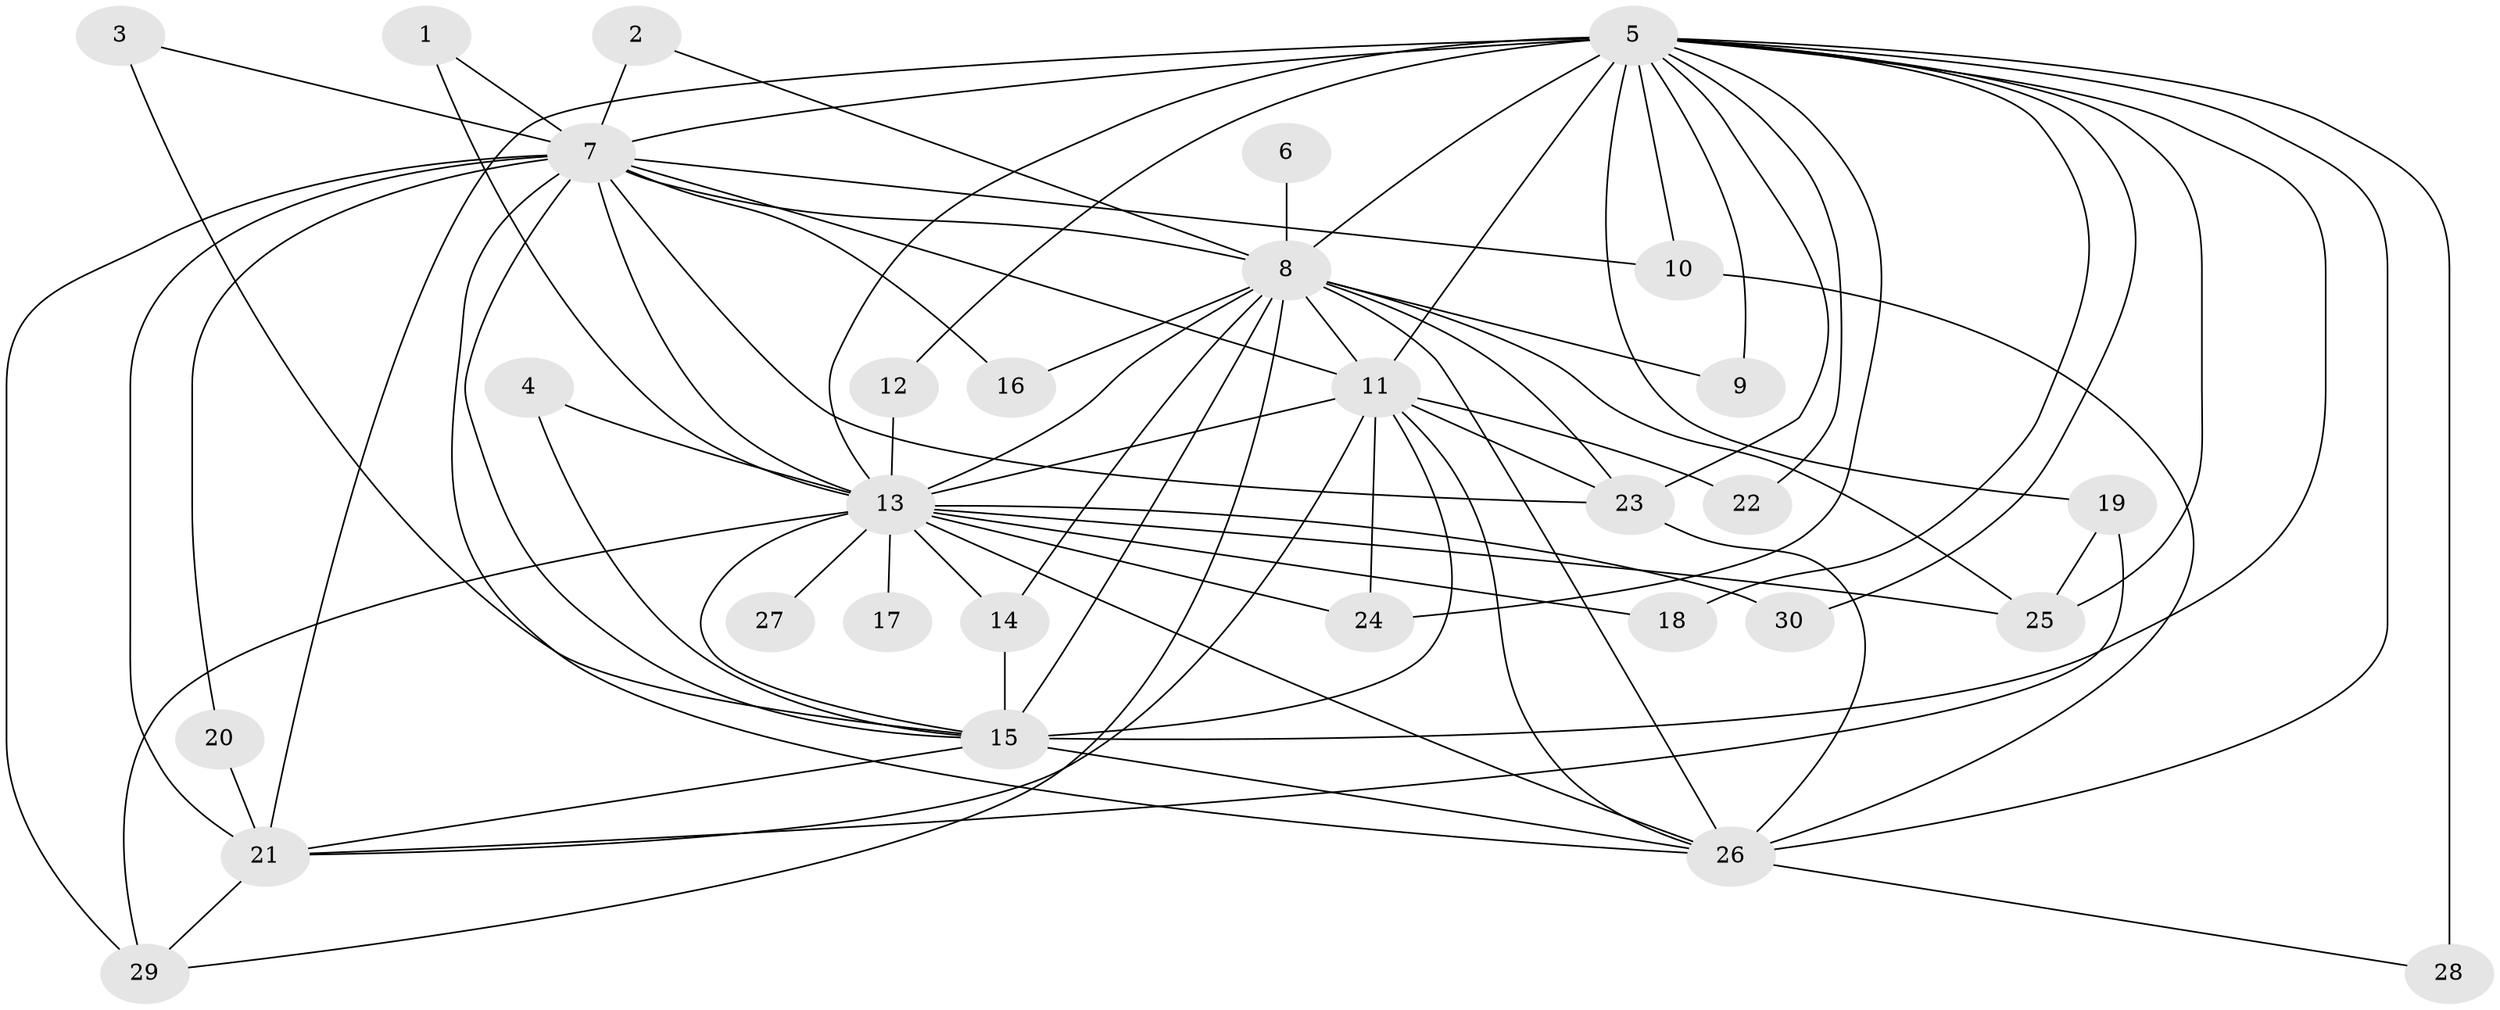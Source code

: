 // original degree distribution, {11: 0.016666666666666666, 13: 0.016666666666666666, 20: 0.016666666666666666, 16: 0.016666666666666666, 21: 0.016666666666666666, 22: 0.016666666666666666, 10: 0.016666666666666666, 19: 0.03333333333333333, 12: 0.016666666666666666, 4: 0.05, 3: 0.2, 7: 0.016666666666666666, 6: 0.016666666666666666, 2: 0.55}
// Generated by graph-tools (version 1.1) at 2025/49/03/09/25 03:49:29]
// undirected, 30 vertices, 76 edges
graph export_dot {
graph [start="1"]
  node [color=gray90,style=filled];
  1;
  2;
  3;
  4;
  5;
  6;
  7;
  8;
  9;
  10;
  11;
  12;
  13;
  14;
  15;
  16;
  17;
  18;
  19;
  20;
  21;
  22;
  23;
  24;
  25;
  26;
  27;
  28;
  29;
  30;
  1 -- 7 [weight=1.0];
  1 -- 13 [weight=1.0];
  2 -- 7 [weight=1.0];
  2 -- 8 [weight=1.0];
  3 -- 7 [weight=1.0];
  3 -- 15 [weight=1.0];
  4 -- 13 [weight=1.0];
  4 -- 15 [weight=1.0];
  5 -- 7 [weight=3.0];
  5 -- 8 [weight=3.0];
  5 -- 9 [weight=1.0];
  5 -- 10 [weight=1.0];
  5 -- 11 [weight=3.0];
  5 -- 12 [weight=1.0];
  5 -- 13 [weight=6.0];
  5 -- 15 [weight=4.0];
  5 -- 18 [weight=2.0];
  5 -- 19 [weight=1.0];
  5 -- 21 [weight=1.0];
  5 -- 22 [weight=1.0];
  5 -- 23 [weight=1.0];
  5 -- 24 [weight=1.0];
  5 -- 25 [weight=1.0];
  5 -- 26 [weight=3.0];
  5 -- 28 [weight=2.0];
  5 -- 30 [weight=1.0];
  6 -- 8 [weight=1.0];
  7 -- 8 [weight=1.0];
  7 -- 10 [weight=1.0];
  7 -- 11 [weight=1.0];
  7 -- 13 [weight=2.0];
  7 -- 15 [weight=1.0];
  7 -- 16 [weight=1.0];
  7 -- 20 [weight=1.0];
  7 -- 21 [weight=2.0];
  7 -- 23 [weight=2.0];
  7 -- 26 [weight=1.0];
  7 -- 29 [weight=1.0];
  8 -- 9 [weight=1.0];
  8 -- 11 [weight=1.0];
  8 -- 13 [weight=3.0];
  8 -- 14 [weight=1.0];
  8 -- 15 [weight=1.0];
  8 -- 16 [weight=1.0];
  8 -- 23 [weight=1.0];
  8 -- 25 [weight=1.0];
  8 -- 26 [weight=1.0];
  8 -- 29 [weight=1.0];
  10 -- 26 [weight=1.0];
  11 -- 13 [weight=2.0];
  11 -- 15 [weight=1.0];
  11 -- 21 [weight=1.0];
  11 -- 22 [weight=1.0];
  11 -- 23 [weight=1.0];
  11 -- 24 [weight=1.0];
  11 -- 26 [weight=1.0];
  12 -- 13 [weight=3.0];
  13 -- 14 [weight=1.0];
  13 -- 15 [weight=3.0];
  13 -- 17 [weight=2.0];
  13 -- 18 [weight=2.0];
  13 -- 24 [weight=1.0];
  13 -- 25 [weight=1.0];
  13 -- 26 [weight=2.0];
  13 -- 27 [weight=1.0];
  13 -- 29 [weight=1.0];
  13 -- 30 [weight=2.0];
  14 -- 15 [weight=1.0];
  15 -- 21 [weight=1.0];
  15 -- 26 [weight=1.0];
  19 -- 21 [weight=1.0];
  19 -- 25 [weight=1.0];
  20 -- 21 [weight=1.0];
  21 -- 29 [weight=1.0];
  23 -- 26 [weight=1.0];
  26 -- 28 [weight=1.0];
}
